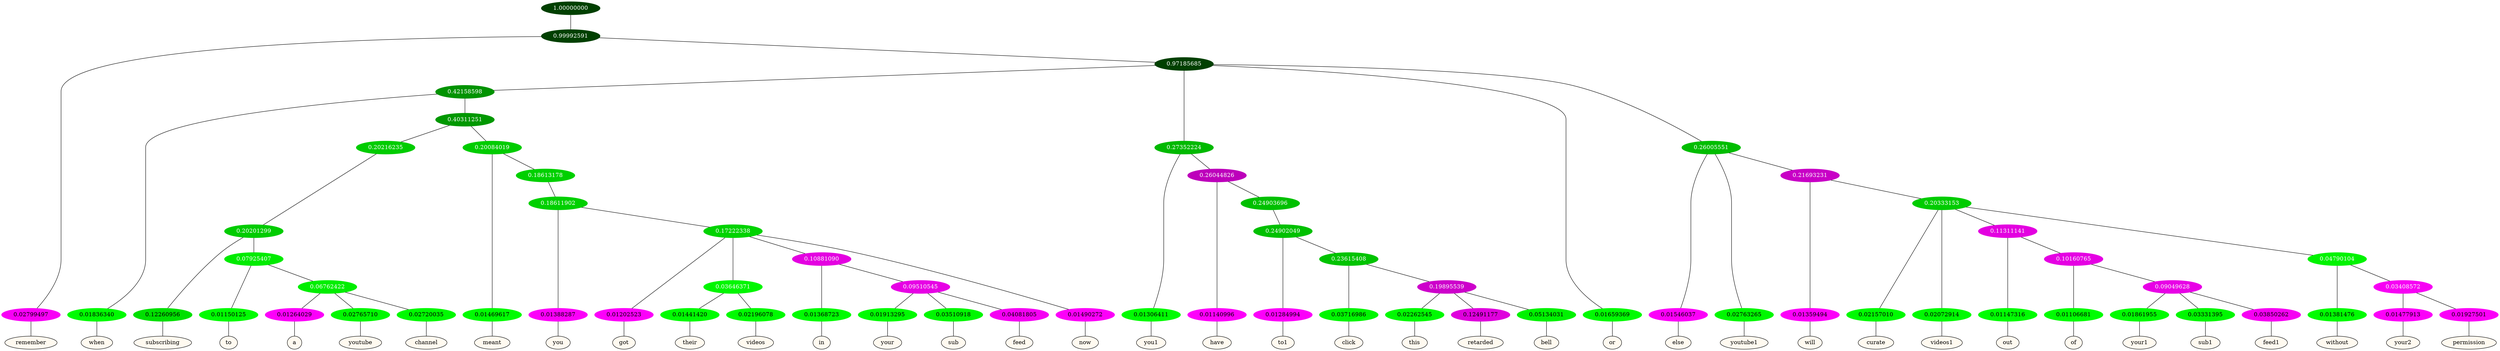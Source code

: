 graph {
	node [format=png height=0.15 nodesep=0.001 ordering=out overlap=prism overlap_scaling=0.01 ranksep=0.001 ratio=0.2 style=filled width=0.15]
	{
		rank=same
		a_w_2 [label=remember color=black fillcolor=floralwhite style="filled,solid"]
		a_w_8 [label=when color=black fillcolor=floralwhite style="filled,solid"]
		a_w_29 [label=subscribing color=black fillcolor=floralwhite style="filled,solid"]
		a_w_38 [label=to color=black fillcolor=floralwhite style="filled,solid"]
		a_w_48 [label=a color=black fillcolor=floralwhite style="filled,solid"]
		a_w_49 [label=youtube color=black fillcolor=floralwhite style="filled,solid"]
		a_w_50 [label=channel color=black fillcolor=floralwhite style="filled,solid"]
		a_w_22 [label=meant color=black fillcolor=floralwhite style="filled,solid"]
		a_w_40 [label=you color=black fillcolor=floralwhite style="filled,solid"]
		a_w_51 [label=got color=black fillcolor=floralwhite style="filled,solid"]
		a_w_61 [label=their color=black fillcolor=floralwhite style="filled,solid"]
		a_w_62 [label=videos color=black fillcolor=floralwhite style="filled,solid"]
		a_w_63 [label=in color=black fillcolor=floralwhite style="filled,solid"]
		a_w_65 [label=your color=black fillcolor=floralwhite style="filled,solid"]
		a_w_66 [label=sub color=black fillcolor=floralwhite style="filled,solid"]
		a_w_67 [label=feed color=black fillcolor=floralwhite style="filled,solid"]
		a_w_54 [label=now color=black fillcolor=floralwhite style="filled,solid"]
		a_w_10 [label=you1 color=black fillcolor=floralwhite style="filled,solid"]
		a_w_17 [label=have color=black fillcolor=floralwhite style="filled,solid"]
		a_w_32 [label=to1 color=black fillcolor=floralwhite style="filled,solid"]
		a_w_42 [label=click color=black fillcolor=floralwhite style="filled,solid"]
		a_w_55 [label=this color=black fillcolor=floralwhite style="filled,solid"]
		a_w_56 [label=retarded color=black fillcolor=floralwhite style="filled,solid"]
		a_w_57 [label=bell color=black fillcolor=floralwhite style="filled,solid"]
		a_w_6 [label=or color=black fillcolor=floralwhite style="filled,solid"]
		a_w_12 [label=else color=black fillcolor=floralwhite style="filled,solid"]
		a_w_13 [label=youtube1 color=black fillcolor=floralwhite style="filled,solid"]
		a_w_19 [label=will color=black fillcolor=floralwhite style="filled,solid"]
		a_w_25 [label=curate color=black fillcolor=floralwhite style="filled,solid"]
		a_w_26 [label=videos1 color=black fillcolor=floralwhite style="filled,solid"]
		a_w_34 [label=out color=black fillcolor=floralwhite style="filled,solid"]
		a_w_44 [label=of color=black fillcolor=floralwhite style="filled,solid"]
		a_w_58 [label=your1 color=black fillcolor=floralwhite style="filled,solid"]
		a_w_59 [label=sub1 color=black fillcolor=floralwhite style="filled,solid"]
		a_w_60 [label=feed1 color=black fillcolor=floralwhite style="filled,solid"]
		a_w_36 [label=without color=black fillcolor=floralwhite style="filled,solid"]
		a_w_46 [label=your2 color=black fillcolor=floralwhite style="filled,solid"]
		a_w_47 [label=permission color=black fillcolor=floralwhite style="filled,solid"]
	}
	a_n_2 -- a_w_2
	a_n_8 -- a_w_8
	a_n_29 -- a_w_29
	a_n_38 -- a_w_38
	a_n_48 -- a_w_48
	a_n_49 -- a_w_49
	a_n_50 -- a_w_50
	a_n_22 -- a_w_22
	a_n_40 -- a_w_40
	a_n_51 -- a_w_51
	a_n_61 -- a_w_61
	a_n_62 -- a_w_62
	a_n_63 -- a_w_63
	a_n_65 -- a_w_65
	a_n_66 -- a_w_66
	a_n_67 -- a_w_67
	a_n_54 -- a_w_54
	a_n_10 -- a_w_10
	a_n_17 -- a_w_17
	a_n_32 -- a_w_32
	a_n_42 -- a_w_42
	a_n_55 -- a_w_55
	a_n_56 -- a_w_56
	a_n_57 -- a_w_57
	a_n_6 -- a_w_6
	a_n_12 -- a_w_12
	a_n_13 -- a_w_13
	a_n_19 -- a_w_19
	a_n_25 -- a_w_25
	a_n_26 -- a_w_26
	a_n_34 -- a_w_34
	a_n_44 -- a_w_44
	a_n_58 -- a_w_58
	a_n_59 -- a_w_59
	a_n_60 -- a_w_60
	a_n_36 -- a_w_36
	a_n_46 -- a_w_46
	a_n_47 -- a_w_47
	{
		rank=same
		a_n_2 [label=0.02799497 color="0.835 1.000 0.972" fontcolor=black]
		a_n_8 [label=0.01836340 color="0.334 1.000 0.982" fontcolor=black]
		a_n_29 [label=0.12260956 color="0.334 1.000 0.877" fontcolor=black]
		a_n_38 [label=0.01150125 color="0.334 1.000 0.988" fontcolor=black]
		a_n_48 [label=0.01264029 color="0.835 1.000 0.987" fontcolor=black]
		a_n_49 [label=0.02765710 color="0.334 1.000 0.972" fontcolor=black]
		a_n_50 [label=0.02720035 color="0.334 1.000 0.973" fontcolor=black]
		a_n_22 [label=0.01469617 color="0.334 1.000 0.985" fontcolor=black]
		a_n_40 [label=0.01388287 color="0.835 1.000 0.986" fontcolor=black]
		a_n_51 [label=0.01202523 color="0.835 1.000 0.988" fontcolor=black]
		a_n_61 [label=0.01441420 color="0.334 1.000 0.986" fontcolor=black]
		a_n_62 [label=0.02196078 color="0.334 1.000 0.978" fontcolor=black]
		a_n_63 [label=0.01368723 color="0.334 1.000 0.986" fontcolor=black]
		a_n_65 [label=0.01913295 color="0.334 1.000 0.981" fontcolor=black]
		a_n_66 [label=0.03510918 color="0.334 1.000 0.965" fontcolor=black]
		a_n_67 [label=0.04081805 color="0.835 1.000 0.959" fontcolor=black]
		a_n_54 [label=0.01490272 color="0.835 1.000 0.985" fontcolor=black]
		a_n_10 [label=0.01306411 color="0.334 1.000 0.987" fontcolor=black]
		a_n_17 [label=0.01140996 color="0.835 1.000 0.989" fontcolor=black]
		a_n_32 [label=0.01284994 color="0.835 1.000 0.987" fontcolor=black]
		a_n_42 [label=0.03716986 color="0.334 1.000 0.963" fontcolor=black]
		a_n_55 [label=0.02262545 color="0.334 1.000 0.977" fontcolor=black]
		a_n_56 [label=0.12491177 color="0.835 1.000 0.875" fontcolor=black]
		a_n_57 [label=0.05134031 color="0.334 1.000 0.949" fontcolor=black]
		a_n_6 [label=0.01659369 color="0.334 1.000 0.983" fontcolor=black]
		a_n_12 [label=0.01546037 color="0.835 1.000 0.985" fontcolor=black]
		a_n_13 [label=0.02763265 color="0.334 1.000 0.972" fontcolor=black]
		a_n_19 [label=0.01359494 color="0.835 1.000 0.986" fontcolor=black]
		a_n_25 [label=0.02157010 color="0.334 1.000 0.978" fontcolor=black]
		a_n_26 [label=0.02072914 color="0.334 1.000 0.979" fontcolor=black]
		a_n_34 [label=0.01147316 color="0.334 1.000 0.989" fontcolor=black]
		a_n_44 [label=0.01106681 color="0.334 1.000 0.989" fontcolor=black]
		a_n_58 [label=0.01861955 color="0.334 1.000 0.981" fontcolor=black]
		a_n_59 [label=0.03331395 color="0.334 1.000 0.967" fontcolor=black]
		a_n_60 [label=0.03850262 color="0.835 1.000 0.961" fontcolor=black]
		a_n_36 [label=0.01381476 color="0.334 1.000 0.986" fontcolor=black]
		a_n_46 [label=0.01477913 color="0.835 1.000 0.985" fontcolor=black]
		a_n_47 [label=0.01927501 color="0.835 1.000 0.981" fontcolor=black]
	}
	a_n_0 [label=1.00000000 color="0.334 1.000 0.250" fontcolor=grey99]
	a_n_1 [label=0.99992591 color="0.334 1.000 0.250" fontcolor=grey99]
	a_n_0 -- a_n_1
	a_n_1 -- a_n_2
	a_n_3 [label=0.97185685 color="0.334 1.000 0.250" fontcolor=grey99]
	a_n_1 -- a_n_3
	a_n_4 [label=0.42158598 color="0.334 1.000 0.578" fontcolor=grey99]
	a_n_3 -- a_n_4
	a_n_5 [label=0.27352224 color="0.334 1.000 0.726" fontcolor=grey99]
	a_n_3 -- a_n_5
	a_n_3 -- a_n_6
	a_n_7 [label=0.26005551 color="0.334 1.000 0.740" fontcolor=grey99]
	a_n_3 -- a_n_7
	a_n_4 -- a_n_8
	a_n_9 [label=0.40311251 color="0.334 1.000 0.597" fontcolor=grey99]
	a_n_4 -- a_n_9
	a_n_5 -- a_n_10
	a_n_11 [label=0.26044826 color="0.835 1.000 0.740" fontcolor=grey99]
	a_n_5 -- a_n_11
	a_n_7 -- a_n_12
	a_n_7 -- a_n_13
	a_n_14 [label=0.21693231 color="0.835 1.000 0.783" fontcolor=grey99]
	a_n_7 -- a_n_14
	a_n_15 [label=0.20216235 color="0.334 1.000 0.798" fontcolor=grey99]
	a_n_9 -- a_n_15
	a_n_16 [label=0.20084019 color="0.334 1.000 0.799" fontcolor=grey99]
	a_n_9 -- a_n_16
	a_n_11 -- a_n_17
	a_n_18 [label=0.24903696 color="0.334 1.000 0.751" fontcolor=grey99]
	a_n_11 -- a_n_18
	a_n_14 -- a_n_19
	a_n_20 [label=0.20333153 color="0.334 1.000 0.797" fontcolor=grey99]
	a_n_14 -- a_n_20
	a_n_21 [label=0.20201299 color="0.334 1.000 0.798" fontcolor=grey99]
	a_n_15 -- a_n_21
	a_n_16 -- a_n_22
	a_n_23 [label=0.18613178 color="0.334 1.000 0.814" fontcolor=grey99]
	a_n_16 -- a_n_23
	a_n_24 [label=0.24902049 color="0.334 1.000 0.751" fontcolor=grey99]
	a_n_18 -- a_n_24
	a_n_20 -- a_n_25
	a_n_20 -- a_n_26
	a_n_27 [label=0.11311141 color="0.835 1.000 0.887" fontcolor=grey99]
	a_n_20 -- a_n_27
	a_n_28 [label=0.04790104 color="0.334 1.000 0.952" fontcolor=grey99]
	a_n_20 -- a_n_28
	a_n_21 -- a_n_29
	a_n_30 [label=0.07925407 color="0.334 1.000 0.921" fontcolor=grey99]
	a_n_21 -- a_n_30
	a_n_31 [label=0.18611902 color="0.334 1.000 0.814" fontcolor=grey99]
	a_n_23 -- a_n_31
	a_n_24 -- a_n_32
	a_n_33 [label=0.23615408 color="0.334 1.000 0.764" fontcolor=grey99]
	a_n_24 -- a_n_33
	a_n_27 -- a_n_34
	a_n_35 [label=0.10160765 color="0.835 1.000 0.898" fontcolor=grey99]
	a_n_27 -- a_n_35
	a_n_28 -- a_n_36
	a_n_37 [label=0.03408572 color="0.835 1.000 0.966" fontcolor=grey99]
	a_n_28 -- a_n_37
	a_n_30 -- a_n_38
	a_n_39 [label=0.06762422 color="0.334 1.000 0.932" fontcolor=grey99]
	a_n_30 -- a_n_39
	a_n_31 -- a_n_40
	a_n_41 [label=0.17222338 color="0.334 1.000 0.828" fontcolor=grey99]
	a_n_31 -- a_n_41
	a_n_33 -- a_n_42
	a_n_43 [label=0.19895539 color="0.835 1.000 0.801" fontcolor=grey99]
	a_n_33 -- a_n_43
	a_n_35 -- a_n_44
	a_n_45 [label=0.09049628 color="0.835 1.000 0.910" fontcolor=grey99]
	a_n_35 -- a_n_45
	a_n_37 -- a_n_46
	a_n_37 -- a_n_47
	a_n_39 -- a_n_48
	a_n_39 -- a_n_49
	a_n_39 -- a_n_50
	a_n_41 -- a_n_51
	a_n_52 [label=0.03646371 color="0.334 1.000 0.964" fontcolor=grey99]
	a_n_41 -- a_n_52
	a_n_53 [label=0.10881090 color="0.835 1.000 0.891" fontcolor=grey99]
	a_n_41 -- a_n_53
	a_n_41 -- a_n_54
	a_n_43 -- a_n_55
	a_n_43 -- a_n_56
	a_n_43 -- a_n_57
	a_n_45 -- a_n_58
	a_n_45 -- a_n_59
	a_n_45 -- a_n_60
	a_n_52 -- a_n_61
	a_n_52 -- a_n_62
	a_n_53 -- a_n_63
	a_n_64 [label=0.09510545 color="0.835 1.000 0.905" fontcolor=grey99]
	a_n_53 -- a_n_64
	a_n_64 -- a_n_65
	a_n_64 -- a_n_66
	a_n_64 -- a_n_67
}
